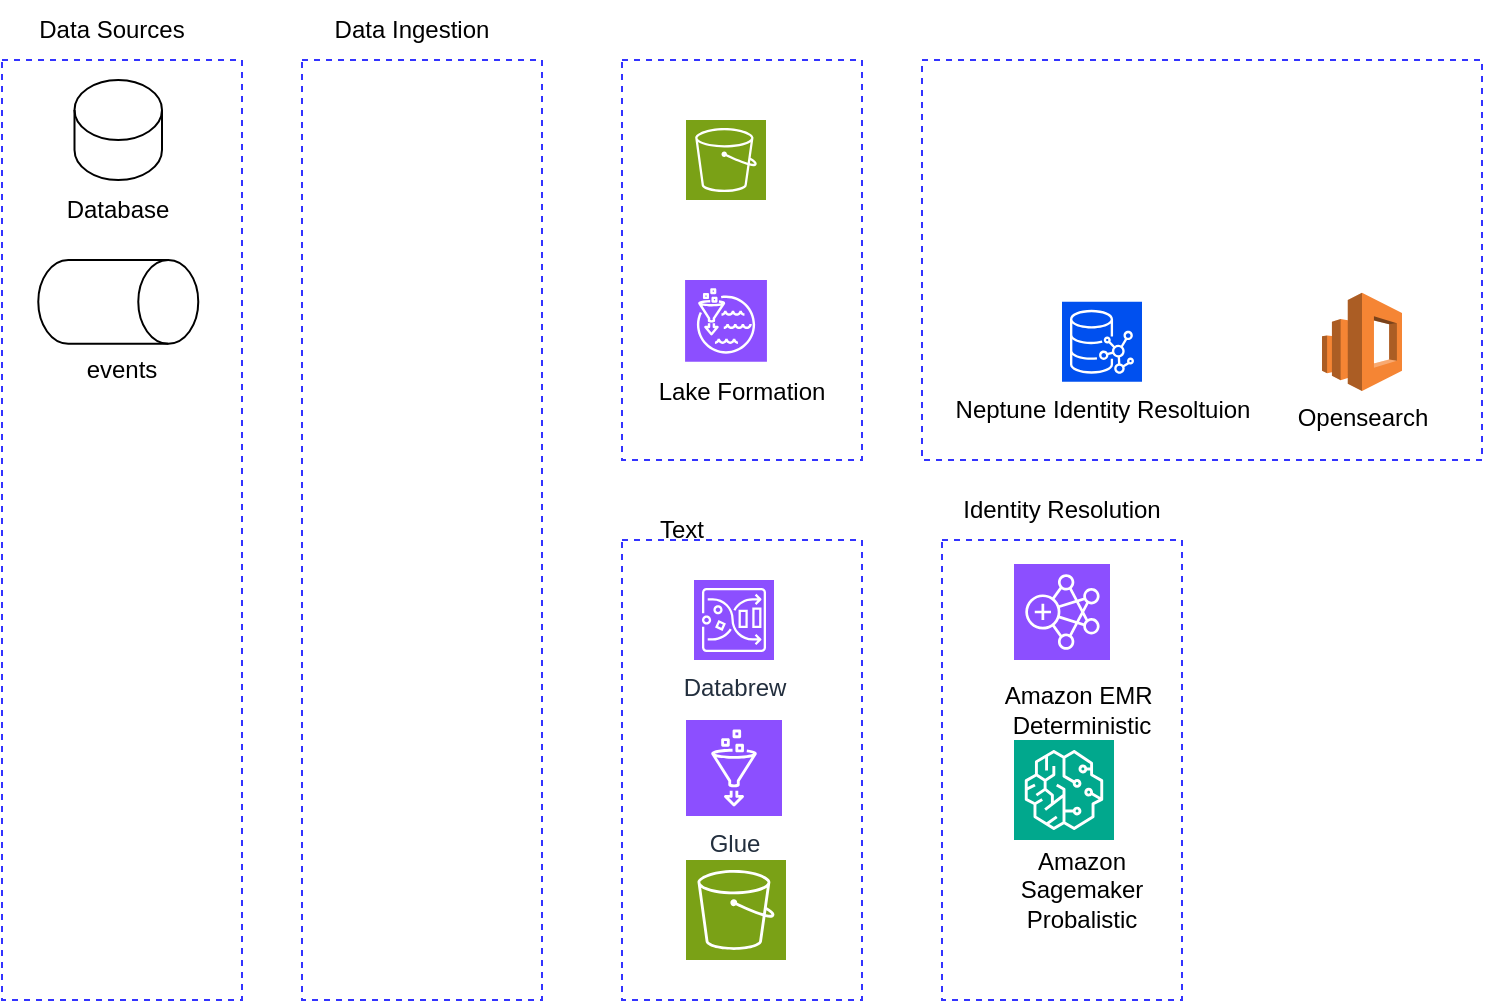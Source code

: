 <mxfile version="22.1.2" type="device">
  <diagram name="Page-1" id="H2SVQT624Hmv7JR_Z6Ny">
    <mxGraphModel dx="965" dy="552" grid="1" gridSize="10" guides="1" tooltips="1" connect="1" arrows="1" fold="1" page="1" pageScale="1" pageWidth="1800" pageHeight="1200" math="0" shadow="0">
      <root>
        <mxCell id="0" />
        <mxCell id="1" parent="0" />
        <mxCell id="JFPYzIQxTyuuC8vWeNzA-20" value="" style="rounded=0;whiteSpace=wrap;html=1;fillColor=none;dashed=1;fontColor=#ffffff;strokeColor=#3333FF;" vertex="1" parent="1">
          <mxGeometry x="540" y="290" width="120" height="230" as="geometry" />
        </mxCell>
        <mxCell id="JFPYzIQxTyuuC8vWeNzA-1" value="" style="rounded=0;whiteSpace=wrap;html=1;fillColor=none;dashed=1;fontColor=#ffffff;strokeColor=#3333FF;" vertex="1" parent="1">
          <mxGeometry x="70" y="50" width="120" height="470" as="geometry" />
        </mxCell>
        <mxCell id="JFPYzIQxTyuuC8vWeNzA-2" value="Data Sources" style="text;html=1;strokeColor=none;fillColor=none;align=center;verticalAlign=middle;whiteSpace=wrap;rounded=0;" vertex="1" parent="1">
          <mxGeometry x="70" y="20" width="110" height="30" as="geometry" />
        </mxCell>
        <mxCell id="JFPYzIQxTyuuC8vWeNzA-4" value="" style="shape=cylinder3;whiteSpace=wrap;html=1;boundedLbl=1;backgroundOutline=1;size=15;" vertex="1" parent="1">
          <mxGeometry x="106.25" y="60" width="43.75" height="50" as="geometry" />
        </mxCell>
        <mxCell id="JFPYzIQxTyuuC8vWeNzA-6" value="Database" style="text;html=1;strokeColor=none;fillColor=none;align=center;verticalAlign=middle;whiteSpace=wrap;rounded=0;" vertex="1" parent="1">
          <mxGeometry x="98.13" y="110" width="60" height="30" as="geometry" />
        </mxCell>
        <mxCell id="JFPYzIQxTyuuC8vWeNzA-7" value="events" style="text;html=1;strokeColor=none;fillColor=none;align=center;verticalAlign=middle;whiteSpace=wrap;rounded=0;" vertex="1" parent="1">
          <mxGeometry x="100" y="190" width="60" height="30" as="geometry" />
        </mxCell>
        <mxCell id="JFPYzIQxTyuuC8vWeNzA-8" value="" style="shape=cylinder3;whiteSpace=wrap;html=1;boundedLbl=1;backgroundOutline=1;size=15;rotation=90;" vertex="1" parent="1">
          <mxGeometry x="107.2" y="130.93" width="41.87" height="80" as="geometry" />
        </mxCell>
        <mxCell id="JFPYzIQxTyuuC8vWeNzA-9" value="" style="rounded=0;whiteSpace=wrap;html=1;fillColor=none;dashed=1;fontColor=#ffffff;strokeColor=#3333FF;" vertex="1" parent="1">
          <mxGeometry x="220" y="50" width="120" height="470" as="geometry" />
        </mxCell>
        <mxCell id="JFPYzIQxTyuuC8vWeNzA-10" value="Data Ingestion" style="text;html=1;strokeColor=none;fillColor=none;align=center;verticalAlign=middle;whiteSpace=wrap;rounded=0;" vertex="1" parent="1">
          <mxGeometry x="220" y="20" width="110" height="30" as="geometry" />
        </mxCell>
        <mxCell id="JFPYzIQxTyuuC8vWeNzA-11" value="" style="rounded=0;whiteSpace=wrap;html=1;fillColor=none;dashed=1;fontColor=#ffffff;strokeColor=#3333FF;" vertex="1" parent="1">
          <mxGeometry x="380" y="50" width="120" height="200" as="geometry" />
        </mxCell>
        <mxCell id="JFPYzIQxTyuuC8vWeNzA-12" style="edgeStyle=orthogonalEdgeStyle;rounded=0;orthogonalLoop=1;jettySize=auto;html=1;exitX=0.5;exitY=1;exitDx=0;exitDy=0;" edge="1" parent="1" source="JFPYzIQxTyuuC8vWeNzA-11" target="JFPYzIQxTyuuC8vWeNzA-11">
          <mxGeometry relative="1" as="geometry" />
        </mxCell>
        <mxCell id="JFPYzIQxTyuuC8vWeNzA-13" value="" style="rounded=0;whiteSpace=wrap;html=1;fillColor=none;dashed=1;fontColor=#ffffff;strokeColor=#3333FF;" vertex="1" parent="1">
          <mxGeometry x="380" y="290" width="120" height="230" as="geometry" />
        </mxCell>
        <mxCell id="JFPYzIQxTyuuC8vWeNzA-14" value="Databrew" style="sketch=0;points=[[0,0,0],[0.25,0,0],[0.5,0,0],[0.75,0,0],[1,0,0],[0,1,0],[0.25,1,0],[0.5,1,0],[0.75,1,0],[1,1,0],[0,0.25,0],[0,0.5,0],[0,0.75,0],[1,0.25,0],[1,0.5,0],[1,0.75,0]];outlineConnect=0;fontColor=#232F3E;fillColor=#8C4FFF;strokeColor=#ffffff;dashed=0;verticalLabelPosition=bottom;verticalAlign=top;align=center;html=1;fontSize=12;fontStyle=0;aspect=fixed;shape=mxgraph.aws4.resourceIcon;resIcon=mxgraph.aws4.glue_databrew;" vertex="1" parent="1">
          <mxGeometry x="416" y="310" width="40" height="40" as="geometry" />
        </mxCell>
        <mxCell id="JFPYzIQxTyuuC8vWeNzA-15" value="Glue" style="sketch=0;points=[[0,0,0],[0.25,0,0],[0.5,0,0],[0.75,0,0],[1,0,0],[0,1,0],[0.25,1,0],[0.5,1,0],[0.75,1,0],[1,1,0],[0,0.25,0],[0,0.5,0],[0,0.75,0],[1,0.25,0],[1,0.5,0],[1,0.75,0]];outlineConnect=0;fontColor=#232F3E;fillColor=#8C4FFF;strokeColor=#ffffff;dashed=0;verticalLabelPosition=bottom;verticalAlign=top;align=center;html=1;fontSize=12;fontStyle=0;aspect=fixed;shape=mxgraph.aws4.resourceIcon;resIcon=mxgraph.aws4.glue;" vertex="1" parent="1">
          <mxGeometry x="412" y="380" width="48" height="48" as="geometry" />
        </mxCell>
        <mxCell id="JFPYzIQxTyuuC8vWeNzA-16" value="" style="sketch=0;points=[[0,0,0],[0.25,0,0],[0.5,0,0],[0.75,0,0],[1,0,0],[0,1,0],[0.25,1,0],[0.5,1,0],[0.75,1,0],[1,1,0],[0,0.25,0],[0,0.5,0],[0,0.75,0],[1,0.25,0],[1,0.5,0],[1,0.75,0]];outlineConnect=0;fontColor=#232F3E;fillColor=#7AA116;strokeColor=#ffffff;dashed=0;verticalLabelPosition=bottom;verticalAlign=top;align=center;html=1;fontSize=12;fontStyle=0;aspect=fixed;shape=mxgraph.aws4.resourceIcon;resIcon=mxgraph.aws4.s3;" vertex="1" parent="1">
          <mxGeometry x="412" y="450" width="50" height="50" as="geometry" />
        </mxCell>
        <mxCell id="JFPYzIQxTyuuC8vWeNzA-17" value="" style="sketch=0;points=[[0,0,0],[0.25,0,0],[0.5,0,0],[0.75,0,0],[1,0,0],[0,1,0],[0.25,1,0],[0.5,1,0],[0.75,1,0],[1,1,0],[0,0.25,0],[0,0.5,0],[0,0.75,0],[1,0.25,0],[1,0.5,0],[1,0.75,0]];outlineConnect=0;fontColor=#232F3E;fillColor=#7AA116;strokeColor=#ffffff;dashed=0;verticalLabelPosition=bottom;verticalAlign=top;align=center;html=1;fontSize=12;fontStyle=0;aspect=fixed;shape=mxgraph.aws4.resourceIcon;resIcon=mxgraph.aws4.s3;" vertex="1" parent="1">
          <mxGeometry x="412" y="80" width="40" height="40" as="geometry" />
        </mxCell>
        <mxCell id="JFPYzIQxTyuuC8vWeNzA-18" value="" style="rounded=0;whiteSpace=wrap;html=1;fillColor=none;dashed=1;fontColor=#ffffff;strokeColor=#3333FF;" vertex="1" parent="1">
          <mxGeometry x="530" y="50" width="280" height="200" as="geometry" />
        </mxCell>
        <mxCell id="JFPYzIQxTyuuC8vWeNzA-19" value="Identity Resolution" style="text;html=1;strokeColor=none;fillColor=none;align=center;verticalAlign=middle;whiteSpace=wrap;rounded=0;" vertex="1" parent="1">
          <mxGeometry x="545" y="260" width="110" height="30" as="geometry" />
        </mxCell>
        <mxCell id="JFPYzIQxTyuuC8vWeNzA-21" value="" style="sketch=0;points=[[0,0,0],[0.25,0,0],[0.5,0,0],[0.75,0,0],[1,0,0],[0,1,0],[0.25,1,0],[0.5,1,0],[0.75,1,0],[1,1,0],[0,0.25,0],[0,0.5,0],[0,0.75,0],[1,0.25,0],[1,0.5,0],[1,0.75,0]];outlineConnect=0;fontColor=#232F3E;fillColor=#8C4FFF;strokeColor=#ffffff;dashed=0;verticalLabelPosition=bottom;verticalAlign=top;align=center;html=1;fontSize=12;fontStyle=0;aspect=fixed;shape=mxgraph.aws4.resourceIcon;resIcon=mxgraph.aws4.lake_formation;" vertex="1" parent="1">
          <mxGeometry x="411.54" y="160" width="40.93" height="40.93" as="geometry" />
        </mxCell>
        <mxCell id="JFPYzIQxTyuuC8vWeNzA-24" value="Lake Formation" style="text;html=1;strokeColor=none;fillColor=none;align=center;verticalAlign=middle;whiteSpace=wrap;rounded=0;" vertex="1" parent="1">
          <mxGeometry x="385" y="200.93" width="110" height="30" as="geometry" />
        </mxCell>
        <mxCell id="JFPYzIQxTyuuC8vWeNzA-25" value="" style="sketch=0;points=[[0,0,0],[0.25,0,0],[0.5,0,0],[0.75,0,0],[1,0,0],[0,1,0],[0.25,1,0],[0.5,1,0],[0.75,1,0],[1,1,0],[0,0.25,0],[0,0.5,0],[0,0.75,0],[1,0.25,0],[1,0.5,0],[1,0.75,0]];outlineConnect=0;fontColor=#232F3E;fillColor=#8C4FFF;strokeColor=#ffffff;dashed=0;verticalLabelPosition=bottom;verticalAlign=top;align=center;html=1;fontSize=12;fontStyle=0;aspect=fixed;shape=mxgraph.aws4.resourceIcon;resIcon=mxgraph.aws4.emr;" vertex="1" parent="1">
          <mxGeometry x="576" y="302" width="48" height="48" as="geometry" />
        </mxCell>
        <mxCell id="JFPYzIQxTyuuC8vWeNzA-28" value="Amazon Sagemaker&lt;br&gt;Probalistic" style="text;html=1;strokeColor=none;fillColor=none;align=center;verticalAlign=middle;whiteSpace=wrap;rounded=0;" vertex="1" parent="1">
          <mxGeometry x="555" y="450" width="110" height="30" as="geometry" />
        </mxCell>
        <mxCell id="JFPYzIQxTyuuC8vWeNzA-29" value="" style="sketch=0;points=[[0,0,0],[0.25,0,0],[0.5,0,0],[0.75,0,0],[1,0,0],[0,1,0],[0.25,1,0],[0.5,1,0],[0.75,1,0],[1,1,0],[0,0.25,0],[0,0.5,0],[0,0.75,0],[1,0.25,0],[1,0.5,0],[1,0.75,0]];outlineConnect=0;fontColor=#232F3E;fillColor=#01A88D;strokeColor=#ffffff;dashed=0;verticalLabelPosition=bottom;verticalAlign=top;align=center;html=1;fontSize=12;fontStyle=0;aspect=fixed;shape=mxgraph.aws4.resourceIcon;resIcon=mxgraph.aws4.sagemaker;" vertex="1" parent="1">
          <mxGeometry x="576" y="390" width="50" height="50" as="geometry" />
        </mxCell>
        <mxCell id="JFPYzIQxTyuuC8vWeNzA-30" value="Amazon EMR&amp;nbsp;&lt;br&gt;Deterministic" style="text;html=1;strokeColor=none;fillColor=none;align=center;verticalAlign=middle;whiteSpace=wrap;rounded=0;" vertex="1" parent="1">
          <mxGeometry x="555" y="360" width="110" height="30" as="geometry" />
        </mxCell>
        <mxCell id="JFPYzIQxTyuuC8vWeNzA-32" value="&lt;font color=&quot;#000000&quot;&gt;Neptune Identity Resoltuion&lt;/font&gt;" style="sketch=0;points=[[0,0,0],[0.25,0,0],[0.5,0,0],[0.75,0,0],[1,0,0],[0,1,0],[0.25,1,0],[0.5,1,0],[0.75,1,0],[1,1,0],[0,0.25,0],[0,0.5,0],[0,0.75,0],[1,0.25,0],[1,0.5,0],[1,0.75,0]];outlineConnect=0;fontColor=#ffffff;fillColor=#0050ef;strokeColor=#FFFFFF;dashed=0;verticalLabelPosition=bottom;verticalAlign=top;align=center;html=1;fontSize=12;fontStyle=0;aspect=fixed;shape=mxgraph.aws4.resourceIcon;resIcon=mxgraph.aws4.neptune;" vertex="1" parent="1">
          <mxGeometry x="600" y="170.93" width="40" height="40" as="geometry" />
        </mxCell>
        <mxCell id="JFPYzIQxTyuuC8vWeNzA-34" value="Opensearch" style="outlineConnect=0;dashed=0;verticalLabelPosition=bottom;verticalAlign=top;align=center;html=1;shape=mxgraph.aws3.elasticsearch_service;fillColor=#F58534;gradientColor=none;" vertex="1" parent="1">
          <mxGeometry x="730" y="166.4" width="40" height="49.07" as="geometry" />
        </mxCell>
        <mxCell id="JFPYzIQxTyuuC8vWeNzA-35" value="Text" style="text;html=1;strokeColor=none;fillColor=none;align=center;verticalAlign=middle;whiteSpace=wrap;rounded=0;" vertex="1" parent="1">
          <mxGeometry x="380" y="270" width="60" height="30" as="geometry" />
        </mxCell>
      </root>
    </mxGraphModel>
  </diagram>
</mxfile>
